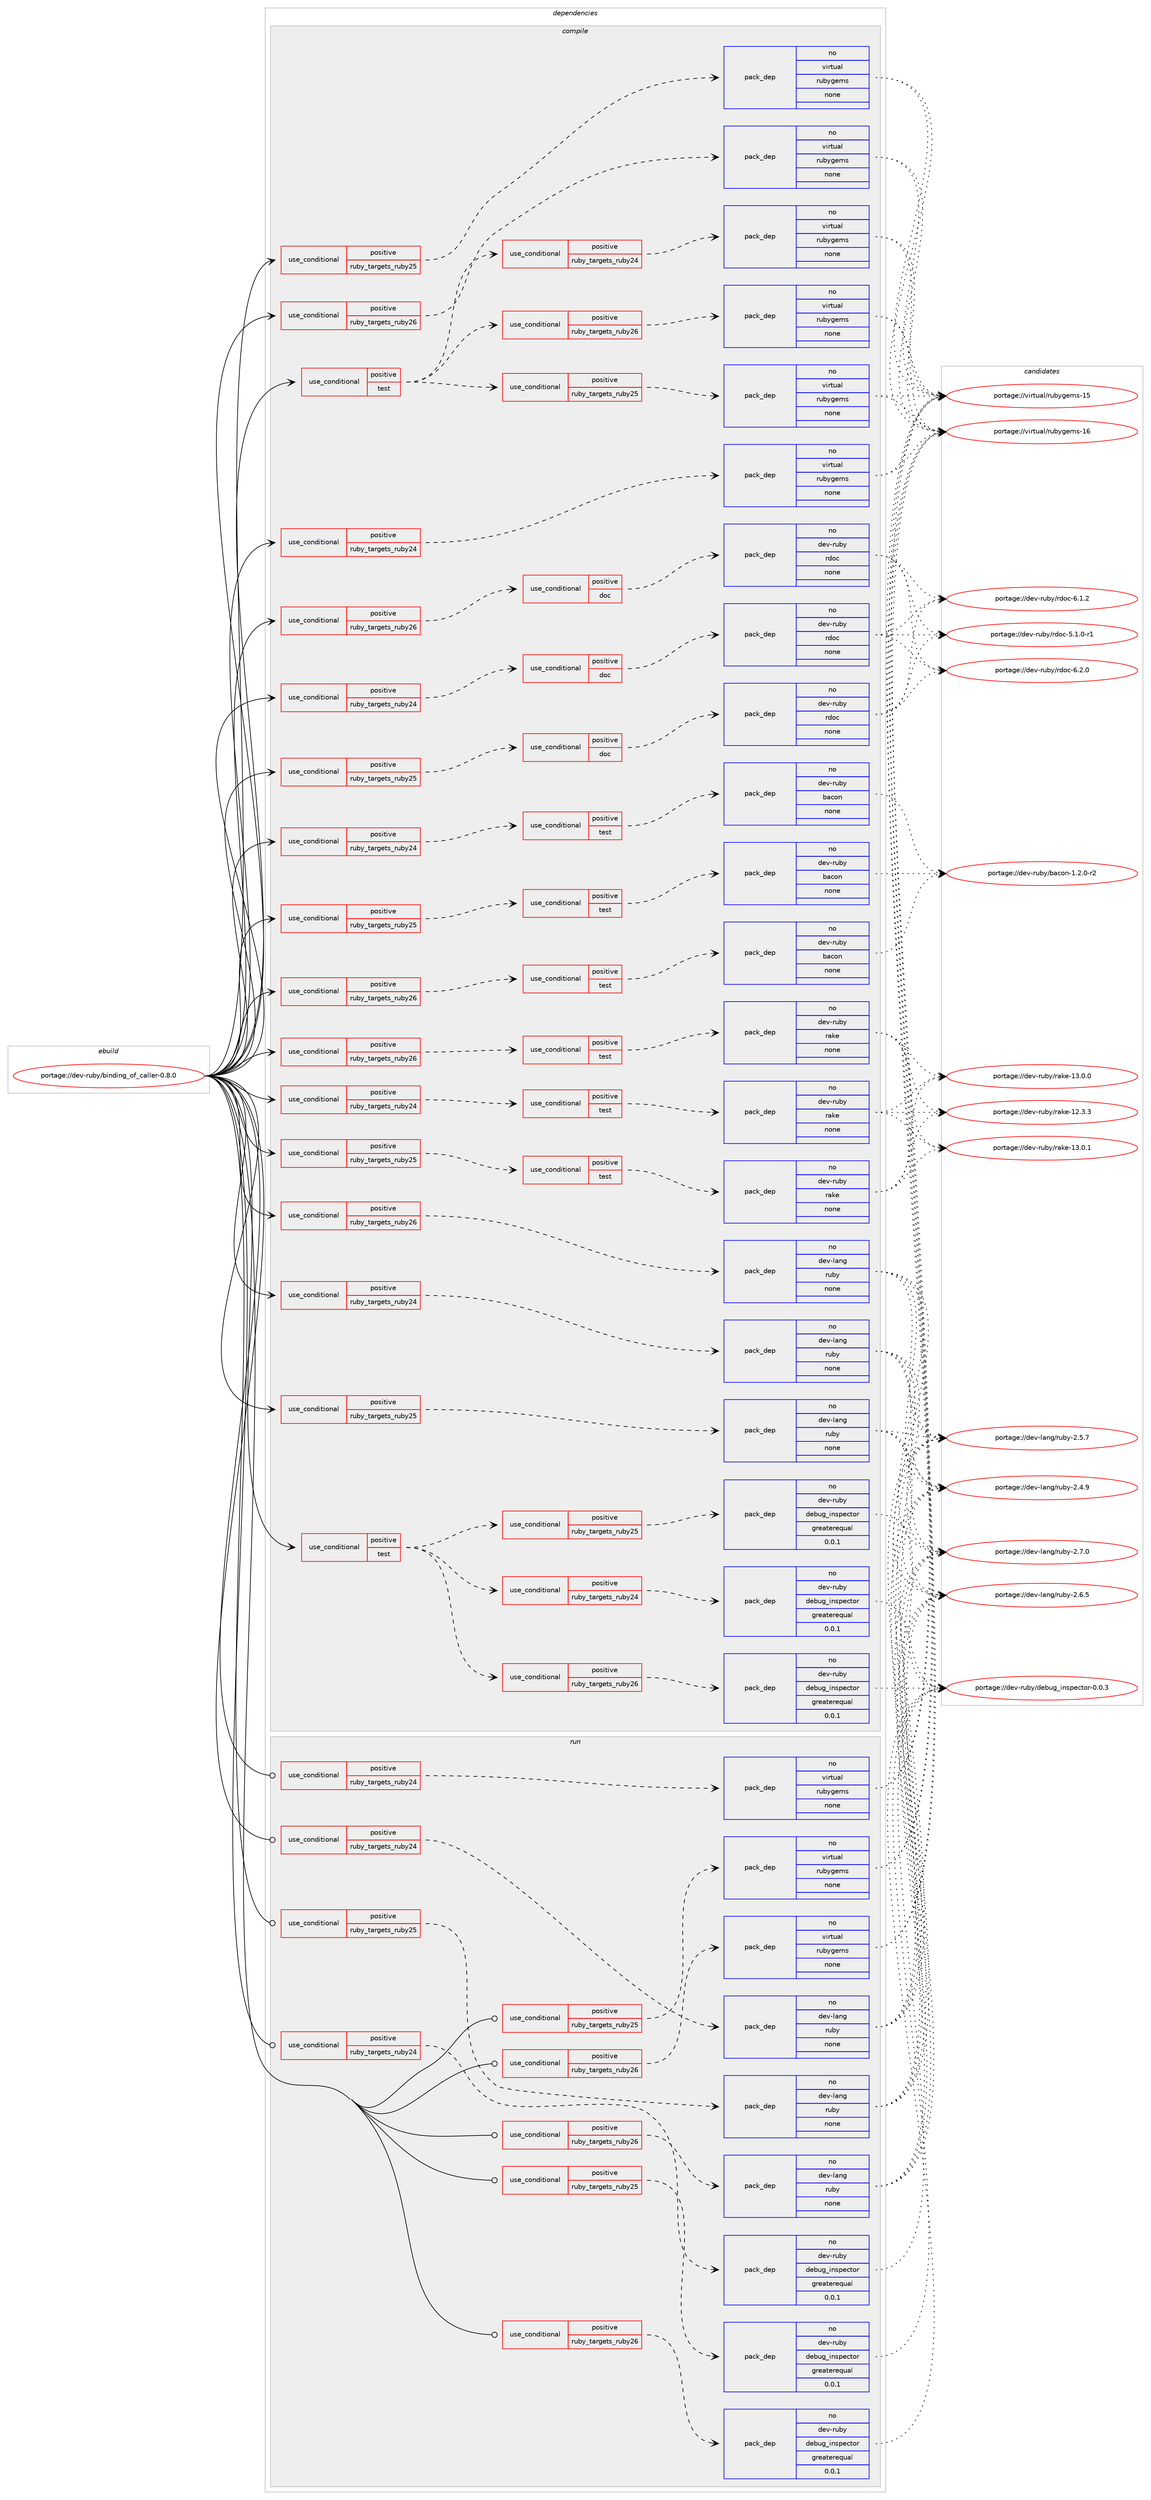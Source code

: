 digraph prolog {

# *************
# Graph options
# *************

newrank=true;
concentrate=true;
compound=true;
graph [rankdir=LR,fontname=Helvetica,fontsize=10,ranksep=1.5];#, ranksep=2.5, nodesep=0.2];
edge  [arrowhead=vee];
node  [fontname=Helvetica,fontsize=10];

# **********
# The ebuild
# **********

subgraph cluster_leftcol {
color=gray;
rank=same;
label=<<i>ebuild</i>>;
id [label="portage://dev-ruby/binding_of_caller-0.8.0", color=red, width=4, href="../dev-ruby/binding_of_caller-0.8.0.svg"];
}

# ****************
# The dependencies
# ****************

subgraph cluster_midcol {
color=gray;
label=<<i>dependencies</i>>;
subgraph cluster_compile {
fillcolor="#eeeeee";
style=filled;
label=<<i>compile</i>>;
subgraph cond92352 {
dependency365920 [label=<<TABLE BORDER="0" CELLBORDER="1" CELLSPACING="0" CELLPADDING="4"><TR><TD ROWSPAN="3" CELLPADDING="10">use_conditional</TD></TR><TR><TD>positive</TD></TR><TR><TD>ruby_targets_ruby24</TD></TR></TABLE>>, shape=none, color=red];
subgraph cond92353 {
dependency365921 [label=<<TABLE BORDER="0" CELLBORDER="1" CELLSPACING="0" CELLPADDING="4"><TR><TD ROWSPAN="3" CELLPADDING="10">use_conditional</TD></TR><TR><TD>positive</TD></TR><TR><TD>doc</TD></TR></TABLE>>, shape=none, color=red];
subgraph pack268744 {
dependency365922 [label=<<TABLE BORDER="0" CELLBORDER="1" CELLSPACING="0" CELLPADDING="4" WIDTH="220"><TR><TD ROWSPAN="6" CELLPADDING="30">pack_dep</TD></TR><TR><TD WIDTH="110">no</TD></TR><TR><TD>dev-ruby</TD></TR><TR><TD>rdoc</TD></TR><TR><TD>none</TD></TR><TR><TD></TD></TR></TABLE>>, shape=none, color=blue];
}
dependency365921:e -> dependency365922:w [weight=20,style="dashed",arrowhead="vee"];
}
dependency365920:e -> dependency365921:w [weight=20,style="dashed",arrowhead="vee"];
}
id:e -> dependency365920:w [weight=20,style="solid",arrowhead="vee"];
subgraph cond92354 {
dependency365923 [label=<<TABLE BORDER="0" CELLBORDER="1" CELLSPACING="0" CELLPADDING="4"><TR><TD ROWSPAN="3" CELLPADDING="10">use_conditional</TD></TR><TR><TD>positive</TD></TR><TR><TD>ruby_targets_ruby24</TD></TR></TABLE>>, shape=none, color=red];
subgraph cond92355 {
dependency365924 [label=<<TABLE BORDER="0" CELLBORDER="1" CELLSPACING="0" CELLPADDING="4"><TR><TD ROWSPAN="3" CELLPADDING="10">use_conditional</TD></TR><TR><TD>positive</TD></TR><TR><TD>test</TD></TR></TABLE>>, shape=none, color=red];
subgraph pack268745 {
dependency365925 [label=<<TABLE BORDER="0" CELLBORDER="1" CELLSPACING="0" CELLPADDING="4" WIDTH="220"><TR><TD ROWSPAN="6" CELLPADDING="30">pack_dep</TD></TR><TR><TD WIDTH="110">no</TD></TR><TR><TD>dev-ruby</TD></TR><TR><TD>bacon</TD></TR><TR><TD>none</TD></TR><TR><TD></TD></TR></TABLE>>, shape=none, color=blue];
}
dependency365924:e -> dependency365925:w [weight=20,style="dashed",arrowhead="vee"];
}
dependency365923:e -> dependency365924:w [weight=20,style="dashed",arrowhead="vee"];
}
id:e -> dependency365923:w [weight=20,style="solid",arrowhead="vee"];
subgraph cond92356 {
dependency365926 [label=<<TABLE BORDER="0" CELLBORDER="1" CELLSPACING="0" CELLPADDING="4"><TR><TD ROWSPAN="3" CELLPADDING="10">use_conditional</TD></TR><TR><TD>positive</TD></TR><TR><TD>ruby_targets_ruby24</TD></TR></TABLE>>, shape=none, color=red];
subgraph cond92357 {
dependency365927 [label=<<TABLE BORDER="0" CELLBORDER="1" CELLSPACING="0" CELLPADDING="4"><TR><TD ROWSPAN="3" CELLPADDING="10">use_conditional</TD></TR><TR><TD>positive</TD></TR><TR><TD>test</TD></TR></TABLE>>, shape=none, color=red];
subgraph pack268746 {
dependency365928 [label=<<TABLE BORDER="0" CELLBORDER="1" CELLSPACING="0" CELLPADDING="4" WIDTH="220"><TR><TD ROWSPAN="6" CELLPADDING="30">pack_dep</TD></TR><TR><TD WIDTH="110">no</TD></TR><TR><TD>dev-ruby</TD></TR><TR><TD>rake</TD></TR><TR><TD>none</TD></TR><TR><TD></TD></TR></TABLE>>, shape=none, color=blue];
}
dependency365927:e -> dependency365928:w [weight=20,style="dashed",arrowhead="vee"];
}
dependency365926:e -> dependency365927:w [weight=20,style="dashed",arrowhead="vee"];
}
id:e -> dependency365926:w [weight=20,style="solid",arrowhead="vee"];
subgraph cond92358 {
dependency365929 [label=<<TABLE BORDER="0" CELLBORDER="1" CELLSPACING="0" CELLPADDING="4"><TR><TD ROWSPAN="3" CELLPADDING="10">use_conditional</TD></TR><TR><TD>positive</TD></TR><TR><TD>ruby_targets_ruby24</TD></TR></TABLE>>, shape=none, color=red];
subgraph pack268747 {
dependency365930 [label=<<TABLE BORDER="0" CELLBORDER="1" CELLSPACING="0" CELLPADDING="4" WIDTH="220"><TR><TD ROWSPAN="6" CELLPADDING="30">pack_dep</TD></TR><TR><TD WIDTH="110">no</TD></TR><TR><TD>dev-lang</TD></TR><TR><TD>ruby</TD></TR><TR><TD>none</TD></TR><TR><TD></TD></TR></TABLE>>, shape=none, color=blue];
}
dependency365929:e -> dependency365930:w [weight=20,style="dashed",arrowhead="vee"];
}
id:e -> dependency365929:w [weight=20,style="solid",arrowhead="vee"];
subgraph cond92359 {
dependency365931 [label=<<TABLE BORDER="0" CELLBORDER="1" CELLSPACING="0" CELLPADDING="4"><TR><TD ROWSPAN="3" CELLPADDING="10">use_conditional</TD></TR><TR><TD>positive</TD></TR><TR><TD>ruby_targets_ruby24</TD></TR></TABLE>>, shape=none, color=red];
subgraph pack268748 {
dependency365932 [label=<<TABLE BORDER="0" CELLBORDER="1" CELLSPACING="0" CELLPADDING="4" WIDTH="220"><TR><TD ROWSPAN="6" CELLPADDING="30">pack_dep</TD></TR><TR><TD WIDTH="110">no</TD></TR><TR><TD>virtual</TD></TR><TR><TD>rubygems</TD></TR><TR><TD>none</TD></TR><TR><TD></TD></TR></TABLE>>, shape=none, color=blue];
}
dependency365931:e -> dependency365932:w [weight=20,style="dashed",arrowhead="vee"];
}
id:e -> dependency365931:w [weight=20,style="solid",arrowhead="vee"];
subgraph cond92360 {
dependency365933 [label=<<TABLE BORDER="0" CELLBORDER="1" CELLSPACING="0" CELLPADDING="4"><TR><TD ROWSPAN="3" CELLPADDING="10">use_conditional</TD></TR><TR><TD>positive</TD></TR><TR><TD>ruby_targets_ruby25</TD></TR></TABLE>>, shape=none, color=red];
subgraph cond92361 {
dependency365934 [label=<<TABLE BORDER="0" CELLBORDER="1" CELLSPACING="0" CELLPADDING="4"><TR><TD ROWSPAN="3" CELLPADDING="10">use_conditional</TD></TR><TR><TD>positive</TD></TR><TR><TD>doc</TD></TR></TABLE>>, shape=none, color=red];
subgraph pack268749 {
dependency365935 [label=<<TABLE BORDER="0" CELLBORDER="1" CELLSPACING="0" CELLPADDING="4" WIDTH="220"><TR><TD ROWSPAN="6" CELLPADDING="30">pack_dep</TD></TR><TR><TD WIDTH="110">no</TD></TR><TR><TD>dev-ruby</TD></TR><TR><TD>rdoc</TD></TR><TR><TD>none</TD></TR><TR><TD></TD></TR></TABLE>>, shape=none, color=blue];
}
dependency365934:e -> dependency365935:w [weight=20,style="dashed",arrowhead="vee"];
}
dependency365933:e -> dependency365934:w [weight=20,style="dashed",arrowhead="vee"];
}
id:e -> dependency365933:w [weight=20,style="solid",arrowhead="vee"];
subgraph cond92362 {
dependency365936 [label=<<TABLE BORDER="0" CELLBORDER="1" CELLSPACING="0" CELLPADDING="4"><TR><TD ROWSPAN="3" CELLPADDING="10">use_conditional</TD></TR><TR><TD>positive</TD></TR><TR><TD>ruby_targets_ruby25</TD></TR></TABLE>>, shape=none, color=red];
subgraph cond92363 {
dependency365937 [label=<<TABLE BORDER="0" CELLBORDER="1" CELLSPACING="0" CELLPADDING="4"><TR><TD ROWSPAN="3" CELLPADDING="10">use_conditional</TD></TR><TR><TD>positive</TD></TR><TR><TD>test</TD></TR></TABLE>>, shape=none, color=red];
subgraph pack268750 {
dependency365938 [label=<<TABLE BORDER="0" CELLBORDER="1" CELLSPACING="0" CELLPADDING="4" WIDTH="220"><TR><TD ROWSPAN="6" CELLPADDING="30">pack_dep</TD></TR><TR><TD WIDTH="110">no</TD></TR><TR><TD>dev-ruby</TD></TR><TR><TD>bacon</TD></TR><TR><TD>none</TD></TR><TR><TD></TD></TR></TABLE>>, shape=none, color=blue];
}
dependency365937:e -> dependency365938:w [weight=20,style="dashed",arrowhead="vee"];
}
dependency365936:e -> dependency365937:w [weight=20,style="dashed",arrowhead="vee"];
}
id:e -> dependency365936:w [weight=20,style="solid",arrowhead="vee"];
subgraph cond92364 {
dependency365939 [label=<<TABLE BORDER="0" CELLBORDER="1" CELLSPACING="0" CELLPADDING="4"><TR><TD ROWSPAN="3" CELLPADDING="10">use_conditional</TD></TR><TR><TD>positive</TD></TR><TR><TD>ruby_targets_ruby25</TD></TR></TABLE>>, shape=none, color=red];
subgraph cond92365 {
dependency365940 [label=<<TABLE BORDER="0" CELLBORDER="1" CELLSPACING="0" CELLPADDING="4"><TR><TD ROWSPAN="3" CELLPADDING="10">use_conditional</TD></TR><TR><TD>positive</TD></TR><TR><TD>test</TD></TR></TABLE>>, shape=none, color=red];
subgraph pack268751 {
dependency365941 [label=<<TABLE BORDER="0" CELLBORDER="1" CELLSPACING="0" CELLPADDING="4" WIDTH="220"><TR><TD ROWSPAN="6" CELLPADDING="30">pack_dep</TD></TR><TR><TD WIDTH="110">no</TD></TR><TR><TD>dev-ruby</TD></TR><TR><TD>rake</TD></TR><TR><TD>none</TD></TR><TR><TD></TD></TR></TABLE>>, shape=none, color=blue];
}
dependency365940:e -> dependency365941:w [weight=20,style="dashed",arrowhead="vee"];
}
dependency365939:e -> dependency365940:w [weight=20,style="dashed",arrowhead="vee"];
}
id:e -> dependency365939:w [weight=20,style="solid",arrowhead="vee"];
subgraph cond92366 {
dependency365942 [label=<<TABLE BORDER="0" CELLBORDER="1" CELLSPACING="0" CELLPADDING="4"><TR><TD ROWSPAN="3" CELLPADDING="10">use_conditional</TD></TR><TR><TD>positive</TD></TR><TR><TD>ruby_targets_ruby25</TD></TR></TABLE>>, shape=none, color=red];
subgraph pack268752 {
dependency365943 [label=<<TABLE BORDER="0" CELLBORDER="1" CELLSPACING="0" CELLPADDING="4" WIDTH="220"><TR><TD ROWSPAN="6" CELLPADDING="30">pack_dep</TD></TR><TR><TD WIDTH="110">no</TD></TR><TR><TD>dev-lang</TD></TR><TR><TD>ruby</TD></TR><TR><TD>none</TD></TR><TR><TD></TD></TR></TABLE>>, shape=none, color=blue];
}
dependency365942:e -> dependency365943:w [weight=20,style="dashed",arrowhead="vee"];
}
id:e -> dependency365942:w [weight=20,style="solid",arrowhead="vee"];
subgraph cond92367 {
dependency365944 [label=<<TABLE BORDER="0" CELLBORDER="1" CELLSPACING="0" CELLPADDING="4"><TR><TD ROWSPAN="3" CELLPADDING="10">use_conditional</TD></TR><TR><TD>positive</TD></TR><TR><TD>ruby_targets_ruby25</TD></TR></TABLE>>, shape=none, color=red];
subgraph pack268753 {
dependency365945 [label=<<TABLE BORDER="0" CELLBORDER="1" CELLSPACING="0" CELLPADDING="4" WIDTH="220"><TR><TD ROWSPAN="6" CELLPADDING="30">pack_dep</TD></TR><TR><TD WIDTH="110">no</TD></TR><TR><TD>virtual</TD></TR><TR><TD>rubygems</TD></TR><TR><TD>none</TD></TR><TR><TD></TD></TR></TABLE>>, shape=none, color=blue];
}
dependency365944:e -> dependency365945:w [weight=20,style="dashed",arrowhead="vee"];
}
id:e -> dependency365944:w [weight=20,style="solid",arrowhead="vee"];
subgraph cond92368 {
dependency365946 [label=<<TABLE BORDER="0" CELLBORDER="1" CELLSPACING="0" CELLPADDING="4"><TR><TD ROWSPAN="3" CELLPADDING="10">use_conditional</TD></TR><TR><TD>positive</TD></TR><TR><TD>ruby_targets_ruby26</TD></TR></TABLE>>, shape=none, color=red];
subgraph cond92369 {
dependency365947 [label=<<TABLE BORDER="0" CELLBORDER="1" CELLSPACING="0" CELLPADDING="4"><TR><TD ROWSPAN="3" CELLPADDING="10">use_conditional</TD></TR><TR><TD>positive</TD></TR><TR><TD>doc</TD></TR></TABLE>>, shape=none, color=red];
subgraph pack268754 {
dependency365948 [label=<<TABLE BORDER="0" CELLBORDER="1" CELLSPACING="0" CELLPADDING="4" WIDTH="220"><TR><TD ROWSPAN="6" CELLPADDING="30">pack_dep</TD></TR><TR><TD WIDTH="110">no</TD></TR><TR><TD>dev-ruby</TD></TR><TR><TD>rdoc</TD></TR><TR><TD>none</TD></TR><TR><TD></TD></TR></TABLE>>, shape=none, color=blue];
}
dependency365947:e -> dependency365948:w [weight=20,style="dashed",arrowhead="vee"];
}
dependency365946:e -> dependency365947:w [weight=20,style="dashed",arrowhead="vee"];
}
id:e -> dependency365946:w [weight=20,style="solid",arrowhead="vee"];
subgraph cond92370 {
dependency365949 [label=<<TABLE BORDER="0" CELLBORDER="1" CELLSPACING="0" CELLPADDING="4"><TR><TD ROWSPAN="3" CELLPADDING="10">use_conditional</TD></TR><TR><TD>positive</TD></TR><TR><TD>ruby_targets_ruby26</TD></TR></TABLE>>, shape=none, color=red];
subgraph cond92371 {
dependency365950 [label=<<TABLE BORDER="0" CELLBORDER="1" CELLSPACING="0" CELLPADDING="4"><TR><TD ROWSPAN="3" CELLPADDING="10">use_conditional</TD></TR><TR><TD>positive</TD></TR><TR><TD>test</TD></TR></TABLE>>, shape=none, color=red];
subgraph pack268755 {
dependency365951 [label=<<TABLE BORDER="0" CELLBORDER="1" CELLSPACING="0" CELLPADDING="4" WIDTH="220"><TR><TD ROWSPAN="6" CELLPADDING="30">pack_dep</TD></TR><TR><TD WIDTH="110">no</TD></TR><TR><TD>dev-ruby</TD></TR><TR><TD>bacon</TD></TR><TR><TD>none</TD></TR><TR><TD></TD></TR></TABLE>>, shape=none, color=blue];
}
dependency365950:e -> dependency365951:w [weight=20,style="dashed",arrowhead="vee"];
}
dependency365949:e -> dependency365950:w [weight=20,style="dashed",arrowhead="vee"];
}
id:e -> dependency365949:w [weight=20,style="solid",arrowhead="vee"];
subgraph cond92372 {
dependency365952 [label=<<TABLE BORDER="0" CELLBORDER="1" CELLSPACING="0" CELLPADDING="4"><TR><TD ROWSPAN="3" CELLPADDING="10">use_conditional</TD></TR><TR><TD>positive</TD></TR><TR><TD>ruby_targets_ruby26</TD></TR></TABLE>>, shape=none, color=red];
subgraph cond92373 {
dependency365953 [label=<<TABLE BORDER="0" CELLBORDER="1" CELLSPACING="0" CELLPADDING="4"><TR><TD ROWSPAN="3" CELLPADDING="10">use_conditional</TD></TR><TR><TD>positive</TD></TR><TR><TD>test</TD></TR></TABLE>>, shape=none, color=red];
subgraph pack268756 {
dependency365954 [label=<<TABLE BORDER="0" CELLBORDER="1" CELLSPACING="0" CELLPADDING="4" WIDTH="220"><TR><TD ROWSPAN="6" CELLPADDING="30">pack_dep</TD></TR><TR><TD WIDTH="110">no</TD></TR><TR><TD>dev-ruby</TD></TR><TR><TD>rake</TD></TR><TR><TD>none</TD></TR><TR><TD></TD></TR></TABLE>>, shape=none, color=blue];
}
dependency365953:e -> dependency365954:w [weight=20,style="dashed",arrowhead="vee"];
}
dependency365952:e -> dependency365953:w [weight=20,style="dashed",arrowhead="vee"];
}
id:e -> dependency365952:w [weight=20,style="solid",arrowhead="vee"];
subgraph cond92374 {
dependency365955 [label=<<TABLE BORDER="0" CELLBORDER="1" CELLSPACING="0" CELLPADDING="4"><TR><TD ROWSPAN="3" CELLPADDING="10">use_conditional</TD></TR><TR><TD>positive</TD></TR><TR><TD>ruby_targets_ruby26</TD></TR></TABLE>>, shape=none, color=red];
subgraph pack268757 {
dependency365956 [label=<<TABLE BORDER="0" CELLBORDER="1" CELLSPACING="0" CELLPADDING="4" WIDTH="220"><TR><TD ROWSPAN="6" CELLPADDING="30">pack_dep</TD></TR><TR><TD WIDTH="110">no</TD></TR><TR><TD>dev-lang</TD></TR><TR><TD>ruby</TD></TR><TR><TD>none</TD></TR><TR><TD></TD></TR></TABLE>>, shape=none, color=blue];
}
dependency365955:e -> dependency365956:w [weight=20,style="dashed",arrowhead="vee"];
}
id:e -> dependency365955:w [weight=20,style="solid",arrowhead="vee"];
subgraph cond92375 {
dependency365957 [label=<<TABLE BORDER="0" CELLBORDER="1" CELLSPACING="0" CELLPADDING="4"><TR><TD ROWSPAN="3" CELLPADDING="10">use_conditional</TD></TR><TR><TD>positive</TD></TR><TR><TD>ruby_targets_ruby26</TD></TR></TABLE>>, shape=none, color=red];
subgraph pack268758 {
dependency365958 [label=<<TABLE BORDER="0" CELLBORDER="1" CELLSPACING="0" CELLPADDING="4" WIDTH="220"><TR><TD ROWSPAN="6" CELLPADDING="30">pack_dep</TD></TR><TR><TD WIDTH="110">no</TD></TR><TR><TD>virtual</TD></TR><TR><TD>rubygems</TD></TR><TR><TD>none</TD></TR><TR><TD></TD></TR></TABLE>>, shape=none, color=blue];
}
dependency365957:e -> dependency365958:w [weight=20,style="dashed",arrowhead="vee"];
}
id:e -> dependency365957:w [weight=20,style="solid",arrowhead="vee"];
subgraph cond92376 {
dependency365959 [label=<<TABLE BORDER="0" CELLBORDER="1" CELLSPACING="0" CELLPADDING="4"><TR><TD ROWSPAN="3" CELLPADDING="10">use_conditional</TD></TR><TR><TD>positive</TD></TR><TR><TD>test</TD></TR></TABLE>>, shape=none, color=red];
subgraph cond92377 {
dependency365960 [label=<<TABLE BORDER="0" CELLBORDER="1" CELLSPACING="0" CELLPADDING="4"><TR><TD ROWSPAN="3" CELLPADDING="10">use_conditional</TD></TR><TR><TD>positive</TD></TR><TR><TD>ruby_targets_ruby24</TD></TR></TABLE>>, shape=none, color=red];
subgraph pack268759 {
dependency365961 [label=<<TABLE BORDER="0" CELLBORDER="1" CELLSPACING="0" CELLPADDING="4" WIDTH="220"><TR><TD ROWSPAN="6" CELLPADDING="30">pack_dep</TD></TR><TR><TD WIDTH="110">no</TD></TR><TR><TD>dev-ruby</TD></TR><TR><TD>debug_inspector</TD></TR><TR><TD>greaterequal</TD></TR><TR><TD>0.0.1</TD></TR></TABLE>>, shape=none, color=blue];
}
dependency365960:e -> dependency365961:w [weight=20,style="dashed",arrowhead="vee"];
}
dependency365959:e -> dependency365960:w [weight=20,style="dashed",arrowhead="vee"];
subgraph cond92378 {
dependency365962 [label=<<TABLE BORDER="0" CELLBORDER="1" CELLSPACING="0" CELLPADDING="4"><TR><TD ROWSPAN="3" CELLPADDING="10">use_conditional</TD></TR><TR><TD>positive</TD></TR><TR><TD>ruby_targets_ruby25</TD></TR></TABLE>>, shape=none, color=red];
subgraph pack268760 {
dependency365963 [label=<<TABLE BORDER="0" CELLBORDER="1" CELLSPACING="0" CELLPADDING="4" WIDTH="220"><TR><TD ROWSPAN="6" CELLPADDING="30">pack_dep</TD></TR><TR><TD WIDTH="110">no</TD></TR><TR><TD>dev-ruby</TD></TR><TR><TD>debug_inspector</TD></TR><TR><TD>greaterequal</TD></TR><TR><TD>0.0.1</TD></TR></TABLE>>, shape=none, color=blue];
}
dependency365962:e -> dependency365963:w [weight=20,style="dashed",arrowhead="vee"];
}
dependency365959:e -> dependency365962:w [weight=20,style="dashed",arrowhead="vee"];
subgraph cond92379 {
dependency365964 [label=<<TABLE BORDER="0" CELLBORDER="1" CELLSPACING="0" CELLPADDING="4"><TR><TD ROWSPAN="3" CELLPADDING="10">use_conditional</TD></TR><TR><TD>positive</TD></TR><TR><TD>ruby_targets_ruby26</TD></TR></TABLE>>, shape=none, color=red];
subgraph pack268761 {
dependency365965 [label=<<TABLE BORDER="0" CELLBORDER="1" CELLSPACING="0" CELLPADDING="4" WIDTH="220"><TR><TD ROWSPAN="6" CELLPADDING="30">pack_dep</TD></TR><TR><TD WIDTH="110">no</TD></TR><TR><TD>dev-ruby</TD></TR><TR><TD>debug_inspector</TD></TR><TR><TD>greaterequal</TD></TR><TR><TD>0.0.1</TD></TR></TABLE>>, shape=none, color=blue];
}
dependency365964:e -> dependency365965:w [weight=20,style="dashed",arrowhead="vee"];
}
dependency365959:e -> dependency365964:w [weight=20,style="dashed",arrowhead="vee"];
}
id:e -> dependency365959:w [weight=20,style="solid",arrowhead="vee"];
subgraph cond92380 {
dependency365966 [label=<<TABLE BORDER="0" CELLBORDER="1" CELLSPACING="0" CELLPADDING="4"><TR><TD ROWSPAN="3" CELLPADDING="10">use_conditional</TD></TR><TR><TD>positive</TD></TR><TR><TD>test</TD></TR></TABLE>>, shape=none, color=red];
subgraph cond92381 {
dependency365967 [label=<<TABLE BORDER="0" CELLBORDER="1" CELLSPACING="0" CELLPADDING="4"><TR><TD ROWSPAN="3" CELLPADDING="10">use_conditional</TD></TR><TR><TD>positive</TD></TR><TR><TD>ruby_targets_ruby24</TD></TR></TABLE>>, shape=none, color=red];
subgraph pack268762 {
dependency365968 [label=<<TABLE BORDER="0" CELLBORDER="1" CELLSPACING="0" CELLPADDING="4" WIDTH="220"><TR><TD ROWSPAN="6" CELLPADDING="30">pack_dep</TD></TR><TR><TD WIDTH="110">no</TD></TR><TR><TD>virtual</TD></TR><TR><TD>rubygems</TD></TR><TR><TD>none</TD></TR><TR><TD></TD></TR></TABLE>>, shape=none, color=blue];
}
dependency365967:e -> dependency365968:w [weight=20,style="dashed",arrowhead="vee"];
}
dependency365966:e -> dependency365967:w [weight=20,style="dashed",arrowhead="vee"];
subgraph cond92382 {
dependency365969 [label=<<TABLE BORDER="0" CELLBORDER="1" CELLSPACING="0" CELLPADDING="4"><TR><TD ROWSPAN="3" CELLPADDING="10">use_conditional</TD></TR><TR><TD>positive</TD></TR><TR><TD>ruby_targets_ruby25</TD></TR></TABLE>>, shape=none, color=red];
subgraph pack268763 {
dependency365970 [label=<<TABLE BORDER="0" CELLBORDER="1" CELLSPACING="0" CELLPADDING="4" WIDTH="220"><TR><TD ROWSPAN="6" CELLPADDING="30">pack_dep</TD></TR><TR><TD WIDTH="110">no</TD></TR><TR><TD>virtual</TD></TR><TR><TD>rubygems</TD></TR><TR><TD>none</TD></TR><TR><TD></TD></TR></TABLE>>, shape=none, color=blue];
}
dependency365969:e -> dependency365970:w [weight=20,style="dashed",arrowhead="vee"];
}
dependency365966:e -> dependency365969:w [weight=20,style="dashed",arrowhead="vee"];
subgraph cond92383 {
dependency365971 [label=<<TABLE BORDER="0" CELLBORDER="1" CELLSPACING="0" CELLPADDING="4"><TR><TD ROWSPAN="3" CELLPADDING="10">use_conditional</TD></TR><TR><TD>positive</TD></TR><TR><TD>ruby_targets_ruby26</TD></TR></TABLE>>, shape=none, color=red];
subgraph pack268764 {
dependency365972 [label=<<TABLE BORDER="0" CELLBORDER="1" CELLSPACING="0" CELLPADDING="4" WIDTH="220"><TR><TD ROWSPAN="6" CELLPADDING="30">pack_dep</TD></TR><TR><TD WIDTH="110">no</TD></TR><TR><TD>virtual</TD></TR><TR><TD>rubygems</TD></TR><TR><TD>none</TD></TR><TR><TD></TD></TR></TABLE>>, shape=none, color=blue];
}
dependency365971:e -> dependency365972:w [weight=20,style="dashed",arrowhead="vee"];
}
dependency365966:e -> dependency365971:w [weight=20,style="dashed",arrowhead="vee"];
}
id:e -> dependency365966:w [weight=20,style="solid",arrowhead="vee"];
}
subgraph cluster_compileandrun {
fillcolor="#eeeeee";
style=filled;
label=<<i>compile and run</i>>;
}
subgraph cluster_run {
fillcolor="#eeeeee";
style=filled;
label=<<i>run</i>>;
subgraph cond92384 {
dependency365973 [label=<<TABLE BORDER="0" CELLBORDER="1" CELLSPACING="0" CELLPADDING="4"><TR><TD ROWSPAN="3" CELLPADDING="10">use_conditional</TD></TR><TR><TD>positive</TD></TR><TR><TD>ruby_targets_ruby24</TD></TR></TABLE>>, shape=none, color=red];
subgraph pack268765 {
dependency365974 [label=<<TABLE BORDER="0" CELLBORDER="1" CELLSPACING="0" CELLPADDING="4" WIDTH="220"><TR><TD ROWSPAN="6" CELLPADDING="30">pack_dep</TD></TR><TR><TD WIDTH="110">no</TD></TR><TR><TD>dev-lang</TD></TR><TR><TD>ruby</TD></TR><TR><TD>none</TD></TR><TR><TD></TD></TR></TABLE>>, shape=none, color=blue];
}
dependency365973:e -> dependency365974:w [weight=20,style="dashed",arrowhead="vee"];
}
id:e -> dependency365973:w [weight=20,style="solid",arrowhead="odot"];
subgraph cond92385 {
dependency365975 [label=<<TABLE BORDER="0" CELLBORDER="1" CELLSPACING="0" CELLPADDING="4"><TR><TD ROWSPAN="3" CELLPADDING="10">use_conditional</TD></TR><TR><TD>positive</TD></TR><TR><TD>ruby_targets_ruby24</TD></TR></TABLE>>, shape=none, color=red];
subgraph pack268766 {
dependency365976 [label=<<TABLE BORDER="0" CELLBORDER="1" CELLSPACING="0" CELLPADDING="4" WIDTH="220"><TR><TD ROWSPAN="6" CELLPADDING="30">pack_dep</TD></TR><TR><TD WIDTH="110">no</TD></TR><TR><TD>dev-ruby</TD></TR><TR><TD>debug_inspector</TD></TR><TR><TD>greaterequal</TD></TR><TR><TD>0.0.1</TD></TR></TABLE>>, shape=none, color=blue];
}
dependency365975:e -> dependency365976:w [weight=20,style="dashed",arrowhead="vee"];
}
id:e -> dependency365975:w [weight=20,style="solid",arrowhead="odot"];
subgraph cond92386 {
dependency365977 [label=<<TABLE BORDER="0" CELLBORDER="1" CELLSPACING="0" CELLPADDING="4"><TR><TD ROWSPAN="3" CELLPADDING="10">use_conditional</TD></TR><TR><TD>positive</TD></TR><TR><TD>ruby_targets_ruby24</TD></TR></TABLE>>, shape=none, color=red];
subgraph pack268767 {
dependency365978 [label=<<TABLE BORDER="0" CELLBORDER="1" CELLSPACING="0" CELLPADDING="4" WIDTH="220"><TR><TD ROWSPAN="6" CELLPADDING="30">pack_dep</TD></TR><TR><TD WIDTH="110">no</TD></TR><TR><TD>virtual</TD></TR><TR><TD>rubygems</TD></TR><TR><TD>none</TD></TR><TR><TD></TD></TR></TABLE>>, shape=none, color=blue];
}
dependency365977:e -> dependency365978:w [weight=20,style="dashed",arrowhead="vee"];
}
id:e -> dependency365977:w [weight=20,style="solid",arrowhead="odot"];
subgraph cond92387 {
dependency365979 [label=<<TABLE BORDER="0" CELLBORDER="1" CELLSPACING="0" CELLPADDING="4"><TR><TD ROWSPAN="3" CELLPADDING="10">use_conditional</TD></TR><TR><TD>positive</TD></TR><TR><TD>ruby_targets_ruby25</TD></TR></TABLE>>, shape=none, color=red];
subgraph pack268768 {
dependency365980 [label=<<TABLE BORDER="0" CELLBORDER="1" CELLSPACING="0" CELLPADDING="4" WIDTH="220"><TR><TD ROWSPAN="6" CELLPADDING="30">pack_dep</TD></TR><TR><TD WIDTH="110">no</TD></TR><TR><TD>dev-lang</TD></TR><TR><TD>ruby</TD></TR><TR><TD>none</TD></TR><TR><TD></TD></TR></TABLE>>, shape=none, color=blue];
}
dependency365979:e -> dependency365980:w [weight=20,style="dashed",arrowhead="vee"];
}
id:e -> dependency365979:w [weight=20,style="solid",arrowhead="odot"];
subgraph cond92388 {
dependency365981 [label=<<TABLE BORDER="0" CELLBORDER="1" CELLSPACING="0" CELLPADDING="4"><TR><TD ROWSPAN="3" CELLPADDING="10">use_conditional</TD></TR><TR><TD>positive</TD></TR><TR><TD>ruby_targets_ruby25</TD></TR></TABLE>>, shape=none, color=red];
subgraph pack268769 {
dependency365982 [label=<<TABLE BORDER="0" CELLBORDER="1" CELLSPACING="0" CELLPADDING="4" WIDTH="220"><TR><TD ROWSPAN="6" CELLPADDING="30">pack_dep</TD></TR><TR><TD WIDTH="110">no</TD></TR><TR><TD>dev-ruby</TD></TR><TR><TD>debug_inspector</TD></TR><TR><TD>greaterequal</TD></TR><TR><TD>0.0.1</TD></TR></TABLE>>, shape=none, color=blue];
}
dependency365981:e -> dependency365982:w [weight=20,style="dashed",arrowhead="vee"];
}
id:e -> dependency365981:w [weight=20,style="solid",arrowhead="odot"];
subgraph cond92389 {
dependency365983 [label=<<TABLE BORDER="0" CELLBORDER="1" CELLSPACING="0" CELLPADDING="4"><TR><TD ROWSPAN="3" CELLPADDING="10">use_conditional</TD></TR><TR><TD>positive</TD></TR><TR><TD>ruby_targets_ruby25</TD></TR></TABLE>>, shape=none, color=red];
subgraph pack268770 {
dependency365984 [label=<<TABLE BORDER="0" CELLBORDER="1" CELLSPACING="0" CELLPADDING="4" WIDTH="220"><TR><TD ROWSPAN="6" CELLPADDING="30">pack_dep</TD></TR><TR><TD WIDTH="110">no</TD></TR><TR><TD>virtual</TD></TR><TR><TD>rubygems</TD></TR><TR><TD>none</TD></TR><TR><TD></TD></TR></TABLE>>, shape=none, color=blue];
}
dependency365983:e -> dependency365984:w [weight=20,style="dashed",arrowhead="vee"];
}
id:e -> dependency365983:w [weight=20,style="solid",arrowhead="odot"];
subgraph cond92390 {
dependency365985 [label=<<TABLE BORDER="0" CELLBORDER="1" CELLSPACING="0" CELLPADDING="4"><TR><TD ROWSPAN="3" CELLPADDING="10">use_conditional</TD></TR><TR><TD>positive</TD></TR><TR><TD>ruby_targets_ruby26</TD></TR></TABLE>>, shape=none, color=red];
subgraph pack268771 {
dependency365986 [label=<<TABLE BORDER="0" CELLBORDER="1" CELLSPACING="0" CELLPADDING="4" WIDTH="220"><TR><TD ROWSPAN="6" CELLPADDING="30">pack_dep</TD></TR><TR><TD WIDTH="110">no</TD></TR><TR><TD>dev-lang</TD></TR><TR><TD>ruby</TD></TR><TR><TD>none</TD></TR><TR><TD></TD></TR></TABLE>>, shape=none, color=blue];
}
dependency365985:e -> dependency365986:w [weight=20,style="dashed",arrowhead="vee"];
}
id:e -> dependency365985:w [weight=20,style="solid",arrowhead="odot"];
subgraph cond92391 {
dependency365987 [label=<<TABLE BORDER="0" CELLBORDER="1" CELLSPACING="0" CELLPADDING="4"><TR><TD ROWSPAN="3" CELLPADDING="10">use_conditional</TD></TR><TR><TD>positive</TD></TR><TR><TD>ruby_targets_ruby26</TD></TR></TABLE>>, shape=none, color=red];
subgraph pack268772 {
dependency365988 [label=<<TABLE BORDER="0" CELLBORDER="1" CELLSPACING="0" CELLPADDING="4" WIDTH="220"><TR><TD ROWSPAN="6" CELLPADDING="30">pack_dep</TD></TR><TR><TD WIDTH="110">no</TD></TR><TR><TD>dev-ruby</TD></TR><TR><TD>debug_inspector</TD></TR><TR><TD>greaterequal</TD></TR><TR><TD>0.0.1</TD></TR></TABLE>>, shape=none, color=blue];
}
dependency365987:e -> dependency365988:w [weight=20,style="dashed",arrowhead="vee"];
}
id:e -> dependency365987:w [weight=20,style="solid",arrowhead="odot"];
subgraph cond92392 {
dependency365989 [label=<<TABLE BORDER="0" CELLBORDER="1" CELLSPACING="0" CELLPADDING="4"><TR><TD ROWSPAN="3" CELLPADDING="10">use_conditional</TD></TR><TR><TD>positive</TD></TR><TR><TD>ruby_targets_ruby26</TD></TR></TABLE>>, shape=none, color=red];
subgraph pack268773 {
dependency365990 [label=<<TABLE BORDER="0" CELLBORDER="1" CELLSPACING="0" CELLPADDING="4" WIDTH="220"><TR><TD ROWSPAN="6" CELLPADDING="30">pack_dep</TD></TR><TR><TD WIDTH="110">no</TD></TR><TR><TD>virtual</TD></TR><TR><TD>rubygems</TD></TR><TR><TD>none</TD></TR><TR><TD></TD></TR></TABLE>>, shape=none, color=blue];
}
dependency365989:e -> dependency365990:w [weight=20,style="dashed",arrowhead="vee"];
}
id:e -> dependency365989:w [weight=20,style="solid",arrowhead="odot"];
}
}

# **************
# The candidates
# **************

subgraph cluster_choices {
rank=same;
color=gray;
label=<<i>candidates</i>>;

subgraph choice268744 {
color=black;
nodesep=1;
choice10010111845114117981214711410011199455446504648 [label="portage://dev-ruby/rdoc-6.2.0", color=red, width=4,href="../dev-ruby/rdoc-6.2.0.svg"];
choice10010111845114117981214711410011199455446494650 [label="portage://dev-ruby/rdoc-6.1.2", color=red, width=4,href="../dev-ruby/rdoc-6.1.2.svg"];
choice100101118451141179812147114100111994553464946484511449 [label="portage://dev-ruby/rdoc-5.1.0-r1", color=red, width=4,href="../dev-ruby/rdoc-5.1.0-r1.svg"];
dependency365922:e -> choice10010111845114117981214711410011199455446504648:w [style=dotted,weight="100"];
dependency365922:e -> choice10010111845114117981214711410011199455446494650:w [style=dotted,weight="100"];
dependency365922:e -> choice100101118451141179812147114100111994553464946484511449:w [style=dotted,weight="100"];
}
subgraph choice268745 {
color=black;
nodesep=1;
choice1001011184511411798121479897991111104549465046484511450 [label="portage://dev-ruby/bacon-1.2.0-r2", color=red, width=4,href="../dev-ruby/bacon-1.2.0-r2.svg"];
dependency365925:e -> choice1001011184511411798121479897991111104549465046484511450:w [style=dotted,weight="100"];
}
subgraph choice268746 {
color=black;
nodesep=1;
choice1001011184511411798121471149710710145495146484649 [label="portage://dev-ruby/rake-13.0.1", color=red, width=4,href="../dev-ruby/rake-13.0.1.svg"];
choice1001011184511411798121471149710710145495146484648 [label="portage://dev-ruby/rake-13.0.0", color=red, width=4,href="../dev-ruby/rake-13.0.0.svg"];
choice1001011184511411798121471149710710145495046514651 [label="portage://dev-ruby/rake-12.3.3", color=red, width=4,href="../dev-ruby/rake-12.3.3.svg"];
dependency365928:e -> choice1001011184511411798121471149710710145495146484649:w [style=dotted,weight="100"];
dependency365928:e -> choice1001011184511411798121471149710710145495146484648:w [style=dotted,weight="100"];
dependency365928:e -> choice1001011184511411798121471149710710145495046514651:w [style=dotted,weight="100"];
}
subgraph choice268747 {
color=black;
nodesep=1;
choice10010111845108971101034711411798121455046554648 [label="portage://dev-lang/ruby-2.7.0", color=red, width=4,href="../dev-lang/ruby-2.7.0.svg"];
choice10010111845108971101034711411798121455046544653 [label="portage://dev-lang/ruby-2.6.5", color=red, width=4,href="../dev-lang/ruby-2.6.5.svg"];
choice10010111845108971101034711411798121455046534655 [label="portage://dev-lang/ruby-2.5.7", color=red, width=4,href="../dev-lang/ruby-2.5.7.svg"];
choice10010111845108971101034711411798121455046524657 [label="portage://dev-lang/ruby-2.4.9", color=red, width=4,href="../dev-lang/ruby-2.4.9.svg"];
dependency365930:e -> choice10010111845108971101034711411798121455046554648:w [style=dotted,weight="100"];
dependency365930:e -> choice10010111845108971101034711411798121455046544653:w [style=dotted,weight="100"];
dependency365930:e -> choice10010111845108971101034711411798121455046534655:w [style=dotted,weight="100"];
dependency365930:e -> choice10010111845108971101034711411798121455046524657:w [style=dotted,weight="100"];
}
subgraph choice268748 {
color=black;
nodesep=1;
choice118105114116117971084711411798121103101109115454954 [label="portage://virtual/rubygems-16", color=red, width=4,href="../virtual/rubygems-16.svg"];
choice118105114116117971084711411798121103101109115454953 [label="portage://virtual/rubygems-15", color=red, width=4,href="../virtual/rubygems-15.svg"];
dependency365932:e -> choice118105114116117971084711411798121103101109115454954:w [style=dotted,weight="100"];
dependency365932:e -> choice118105114116117971084711411798121103101109115454953:w [style=dotted,weight="100"];
}
subgraph choice268749 {
color=black;
nodesep=1;
choice10010111845114117981214711410011199455446504648 [label="portage://dev-ruby/rdoc-6.2.0", color=red, width=4,href="../dev-ruby/rdoc-6.2.0.svg"];
choice10010111845114117981214711410011199455446494650 [label="portage://dev-ruby/rdoc-6.1.2", color=red, width=4,href="../dev-ruby/rdoc-6.1.2.svg"];
choice100101118451141179812147114100111994553464946484511449 [label="portage://dev-ruby/rdoc-5.1.0-r1", color=red, width=4,href="../dev-ruby/rdoc-5.1.0-r1.svg"];
dependency365935:e -> choice10010111845114117981214711410011199455446504648:w [style=dotted,weight="100"];
dependency365935:e -> choice10010111845114117981214711410011199455446494650:w [style=dotted,weight="100"];
dependency365935:e -> choice100101118451141179812147114100111994553464946484511449:w [style=dotted,weight="100"];
}
subgraph choice268750 {
color=black;
nodesep=1;
choice1001011184511411798121479897991111104549465046484511450 [label="portage://dev-ruby/bacon-1.2.0-r2", color=red, width=4,href="../dev-ruby/bacon-1.2.0-r2.svg"];
dependency365938:e -> choice1001011184511411798121479897991111104549465046484511450:w [style=dotted,weight="100"];
}
subgraph choice268751 {
color=black;
nodesep=1;
choice1001011184511411798121471149710710145495146484649 [label="portage://dev-ruby/rake-13.0.1", color=red, width=4,href="../dev-ruby/rake-13.0.1.svg"];
choice1001011184511411798121471149710710145495146484648 [label="portage://dev-ruby/rake-13.0.0", color=red, width=4,href="../dev-ruby/rake-13.0.0.svg"];
choice1001011184511411798121471149710710145495046514651 [label="portage://dev-ruby/rake-12.3.3", color=red, width=4,href="../dev-ruby/rake-12.3.3.svg"];
dependency365941:e -> choice1001011184511411798121471149710710145495146484649:w [style=dotted,weight="100"];
dependency365941:e -> choice1001011184511411798121471149710710145495146484648:w [style=dotted,weight="100"];
dependency365941:e -> choice1001011184511411798121471149710710145495046514651:w [style=dotted,weight="100"];
}
subgraph choice268752 {
color=black;
nodesep=1;
choice10010111845108971101034711411798121455046554648 [label="portage://dev-lang/ruby-2.7.0", color=red, width=4,href="../dev-lang/ruby-2.7.0.svg"];
choice10010111845108971101034711411798121455046544653 [label="portage://dev-lang/ruby-2.6.5", color=red, width=4,href="../dev-lang/ruby-2.6.5.svg"];
choice10010111845108971101034711411798121455046534655 [label="portage://dev-lang/ruby-2.5.7", color=red, width=4,href="../dev-lang/ruby-2.5.7.svg"];
choice10010111845108971101034711411798121455046524657 [label="portage://dev-lang/ruby-2.4.9", color=red, width=4,href="../dev-lang/ruby-2.4.9.svg"];
dependency365943:e -> choice10010111845108971101034711411798121455046554648:w [style=dotted,weight="100"];
dependency365943:e -> choice10010111845108971101034711411798121455046544653:w [style=dotted,weight="100"];
dependency365943:e -> choice10010111845108971101034711411798121455046534655:w [style=dotted,weight="100"];
dependency365943:e -> choice10010111845108971101034711411798121455046524657:w [style=dotted,weight="100"];
}
subgraph choice268753 {
color=black;
nodesep=1;
choice118105114116117971084711411798121103101109115454954 [label="portage://virtual/rubygems-16", color=red, width=4,href="../virtual/rubygems-16.svg"];
choice118105114116117971084711411798121103101109115454953 [label="portage://virtual/rubygems-15", color=red, width=4,href="../virtual/rubygems-15.svg"];
dependency365945:e -> choice118105114116117971084711411798121103101109115454954:w [style=dotted,weight="100"];
dependency365945:e -> choice118105114116117971084711411798121103101109115454953:w [style=dotted,weight="100"];
}
subgraph choice268754 {
color=black;
nodesep=1;
choice10010111845114117981214711410011199455446504648 [label="portage://dev-ruby/rdoc-6.2.0", color=red, width=4,href="../dev-ruby/rdoc-6.2.0.svg"];
choice10010111845114117981214711410011199455446494650 [label="portage://dev-ruby/rdoc-6.1.2", color=red, width=4,href="../dev-ruby/rdoc-6.1.2.svg"];
choice100101118451141179812147114100111994553464946484511449 [label="portage://dev-ruby/rdoc-5.1.0-r1", color=red, width=4,href="../dev-ruby/rdoc-5.1.0-r1.svg"];
dependency365948:e -> choice10010111845114117981214711410011199455446504648:w [style=dotted,weight="100"];
dependency365948:e -> choice10010111845114117981214711410011199455446494650:w [style=dotted,weight="100"];
dependency365948:e -> choice100101118451141179812147114100111994553464946484511449:w [style=dotted,weight="100"];
}
subgraph choice268755 {
color=black;
nodesep=1;
choice1001011184511411798121479897991111104549465046484511450 [label="portage://dev-ruby/bacon-1.2.0-r2", color=red, width=4,href="../dev-ruby/bacon-1.2.0-r2.svg"];
dependency365951:e -> choice1001011184511411798121479897991111104549465046484511450:w [style=dotted,weight="100"];
}
subgraph choice268756 {
color=black;
nodesep=1;
choice1001011184511411798121471149710710145495146484649 [label="portage://dev-ruby/rake-13.0.1", color=red, width=4,href="../dev-ruby/rake-13.0.1.svg"];
choice1001011184511411798121471149710710145495146484648 [label="portage://dev-ruby/rake-13.0.0", color=red, width=4,href="../dev-ruby/rake-13.0.0.svg"];
choice1001011184511411798121471149710710145495046514651 [label="portage://dev-ruby/rake-12.3.3", color=red, width=4,href="../dev-ruby/rake-12.3.3.svg"];
dependency365954:e -> choice1001011184511411798121471149710710145495146484649:w [style=dotted,weight="100"];
dependency365954:e -> choice1001011184511411798121471149710710145495146484648:w [style=dotted,weight="100"];
dependency365954:e -> choice1001011184511411798121471149710710145495046514651:w [style=dotted,weight="100"];
}
subgraph choice268757 {
color=black;
nodesep=1;
choice10010111845108971101034711411798121455046554648 [label="portage://dev-lang/ruby-2.7.0", color=red, width=4,href="../dev-lang/ruby-2.7.0.svg"];
choice10010111845108971101034711411798121455046544653 [label="portage://dev-lang/ruby-2.6.5", color=red, width=4,href="../dev-lang/ruby-2.6.5.svg"];
choice10010111845108971101034711411798121455046534655 [label="portage://dev-lang/ruby-2.5.7", color=red, width=4,href="../dev-lang/ruby-2.5.7.svg"];
choice10010111845108971101034711411798121455046524657 [label="portage://dev-lang/ruby-2.4.9", color=red, width=4,href="../dev-lang/ruby-2.4.9.svg"];
dependency365956:e -> choice10010111845108971101034711411798121455046554648:w [style=dotted,weight="100"];
dependency365956:e -> choice10010111845108971101034711411798121455046544653:w [style=dotted,weight="100"];
dependency365956:e -> choice10010111845108971101034711411798121455046534655:w [style=dotted,weight="100"];
dependency365956:e -> choice10010111845108971101034711411798121455046524657:w [style=dotted,weight="100"];
}
subgraph choice268758 {
color=black;
nodesep=1;
choice118105114116117971084711411798121103101109115454954 [label="portage://virtual/rubygems-16", color=red, width=4,href="../virtual/rubygems-16.svg"];
choice118105114116117971084711411798121103101109115454953 [label="portage://virtual/rubygems-15", color=red, width=4,href="../virtual/rubygems-15.svg"];
dependency365958:e -> choice118105114116117971084711411798121103101109115454954:w [style=dotted,weight="100"];
dependency365958:e -> choice118105114116117971084711411798121103101109115454953:w [style=dotted,weight="100"];
}
subgraph choice268759 {
color=black;
nodesep=1;
choice100101118451141179812147100101981171039510511011511210199116111114454846484651 [label="portage://dev-ruby/debug_inspector-0.0.3", color=red, width=4,href="../dev-ruby/debug_inspector-0.0.3.svg"];
dependency365961:e -> choice100101118451141179812147100101981171039510511011511210199116111114454846484651:w [style=dotted,weight="100"];
}
subgraph choice268760 {
color=black;
nodesep=1;
choice100101118451141179812147100101981171039510511011511210199116111114454846484651 [label="portage://dev-ruby/debug_inspector-0.0.3", color=red, width=4,href="../dev-ruby/debug_inspector-0.0.3.svg"];
dependency365963:e -> choice100101118451141179812147100101981171039510511011511210199116111114454846484651:w [style=dotted,weight="100"];
}
subgraph choice268761 {
color=black;
nodesep=1;
choice100101118451141179812147100101981171039510511011511210199116111114454846484651 [label="portage://dev-ruby/debug_inspector-0.0.3", color=red, width=4,href="../dev-ruby/debug_inspector-0.0.3.svg"];
dependency365965:e -> choice100101118451141179812147100101981171039510511011511210199116111114454846484651:w [style=dotted,weight="100"];
}
subgraph choice268762 {
color=black;
nodesep=1;
choice118105114116117971084711411798121103101109115454954 [label="portage://virtual/rubygems-16", color=red, width=4,href="../virtual/rubygems-16.svg"];
choice118105114116117971084711411798121103101109115454953 [label="portage://virtual/rubygems-15", color=red, width=4,href="../virtual/rubygems-15.svg"];
dependency365968:e -> choice118105114116117971084711411798121103101109115454954:w [style=dotted,weight="100"];
dependency365968:e -> choice118105114116117971084711411798121103101109115454953:w [style=dotted,weight="100"];
}
subgraph choice268763 {
color=black;
nodesep=1;
choice118105114116117971084711411798121103101109115454954 [label="portage://virtual/rubygems-16", color=red, width=4,href="../virtual/rubygems-16.svg"];
choice118105114116117971084711411798121103101109115454953 [label="portage://virtual/rubygems-15", color=red, width=4,href="../virtual/rubygems-15.svg"];
dependency365970:e -> choice118105114116117971084711411798121103101109115454954:w [style=dotted,weight="100"];
dependency365970:e -> choice118105114116117971084711411798121103101109115454953:w [style=dotted,weight="100"];
}
subgraph choice268764 {
color=black;
nodesep=1;
choice118105114116117971084711411798121103101109115454954 [label="portage://virtual/rubygems-16", color=red, width=4,href="../virtual/rubygems-16.svg"];
choice118105114116117971084711411798121103101109115454953 [label="portage://virtual/rubygems-15", color=red, width=4,href="../virtual/rubygems-15.svg"];
dependency365972:e -> choice118105114116117971084711411798121103101109115454954:w [style=dotted,weight="100"];
dependency365972:e -> choice118105114116117971084711411798121103101109115454953:w [style=dotted,weight="100"];
}
subgraph choice268765 {
color=black;
nodesep=1;
choice10010111845108971101034711411798121455046554648 [label="portage://dev-lang/ruby-2.7.0", color=red, width=4,href="../dev-lang/ruby-2.7.0.svg"];
choice10010111845108971101034711411798121455046544653 [label="portage://dev-lang/ruby-2.6.5", color=red, width=4,href="../dev-lang/ruby-2.6.5.svg"];
choice10010111845108971101034711411798121455046534655 [label="portage://dev-lang/ruby-2.5.7", color=red, width=4,href="../dev-lang/ruby-2.5.7.svg"];
choice10010111845108971101034711411798121455046524657 [label="portage://dev-lang/ruby-2.4.9", color=red, width=4,href="../dev-lang/ruby-2.4.9.svg"];
dependency365974:e -> choice10010111845108971101034711411798121455046554648:w [style=dotted,weight="100"];
dependency365974:e -> choice10010111845108971101034711411798121455046544653:w [style=dotted,weight="100"];
dependency365974:e -> choice10010111845108971101034711411798121455046534655:w [style=dotted,weight="100"];
dependency365974:e -> choice10010111845108971101034711411798121455046524657:w [style=dotted,weight="100"];
}
subgraph choice268766 {
color=black;
nodesep=1;
choice100101118451141179812147100101981171039510511011511210199116111114454846484651 [label="portage://dev-ruby/debug_inspector-0.0.3", color=red, width=4,href="../dev-ruby/debug_inspector-0.0.3.svg"];
dependency365976:e -> choice100101118451141179812147100101981171039510511011511210199116111114454846484651:w [style=dotted,weight="100"];
}
subgraph choice268767 {
color=black;
nodesep=1;
choice118105114116117971084711411798121103101109115454954 [label="portage://virtual/rubygems-16", color=red, width=4,href="../virtual/rubygems-16.svg"];
choice118105114116117971084711411798121103101109115454953 [label="portage://virtual/rubygems-15", color=red, width=4,href="../virtual/rubygems-15.svg"];
dependency365978:e -> choice118105114116117971084711411798121103101109115454954:w [style=dotted,weight="100"];
dependency365978:e -> choice118105114116117971084711411798121103101109115454953:w [style=dotted,weight="100"];
}
subgraph choice268768 {
color=black;
nodesep=1;
choice10010111845108971101034711411798121455046554648 [label="portage://dev-lang/ruby-2.7.0", color=red, width=4,href="../dev-lang/ruby-2.7.0.svg"];
choice10010111845108971101034711411798121455046544653 [label="portage://dev-lang/ruby-2.6.5", color=red, width=4,href="../dev-lang/ruby-2.6.5.svg"];
choice10010111845108971101034711411798121455046534655 [label="portage://dev-lang/ruby-2.5.7", color=red, width=4,href="../dev-lang/ruby-2.5.7.svg"];
choice10010111845108971101034711411798121455046524657 [label="portage://dev-lang/ruby-2.4.9", color=red, width=4,href="../dev-lang/ruby-2.4.9.svg"];
dependency365980:e -> choice10010111845108971101034711411798121455046554648:w [style=dotted,weight="100"];
dependency365980:e -> choice10010111845108971101034711411798121455046544653:w [style=dotted,weight="100"];
dependency365980:e -> choice10010111845108971101034711411798121455046534655:w [style=dotted,weight="100"];
dependency365980:e -> choice10010111845108971101034711411798121455046524657:w [style=dotted,weight="100"];
}
subgraph choice268769 {
color=black;
nodesep=1;
choice100101118451141179812147100101981171039510511011511210199116111114454846484651 [label="portage://dev-ruby/debug_inspector-0.0.3", color=red, width=4,href="../dev-ruby/debug_inspector-0.0.3.svg"];
dependency365982:e -> choice100101118451141179812147100101981171039510511011511210199116111114454846484651:w [style=dotted,weight="100"];
}
subgraph choice268770 {
color=black;
nodesep=1;
choice118105114116117971084711411798121103101109115454954 [label="portage://virtual/rubygems-16", color=red, width=4,href="../virtual/rubygems-16.svg"];
choice118105114116117971084711411798121103101109115454953 [label="portage://virtual/rubygems-15", color=red, width=4,href="../virtual/rubygems-15.svg"];
dependency365984:e -> choice118105114116117971084711411798121103101109115454954:w [style=dotted,weight="100"];
dependency365984:e -> choice118105114116117971084711411798121103101109115454953:w [style=dotted,weight="100"];
}
subgraph choice268771 {
color=black;
nodesep=1;
choice10010111845108971101034711411798121455046554648 [label="portage://dev-lang/ruby-2.7.0", color=red, width=4,href="../dev-lang/ruby-2.7.0.svg"];
choice10010111845108971101034711411798121455046544653 [label="portage://dev-lang/ruby-2.6.5", color=red, width=4,href="../dev-lang/ruby-2.6.5.svg"];
choice10010111845108971101034711411798121455046534655 [label="portage://dev-lang/ruby-2.5.7", color=red, width=4,href="../dev-lang/ruby-2.5.7.svg"];
choice10010111845108971101034711411798121455046524657 [label="portage://dev-lang/ruby-2.4.9", color=red, width=4,href="../dev-lang/ruby-2.4.9.svg"];
dependency365986:e -> choice10010111845108971101034711411798121455046554648:w [style=dotted,weight="100"];
dependency365986:e -> choice10010111845108971101034711411798121455046544653:w [style=dotted,weight="100"];
dependency365986:e -> choice10010111845108971101034711411798121455046534655:w [style=dotted,weight="100"];
dependency365986:e -> choice10010111845108971101034711411798121455046524657:w [style=dotted,weight="100"];
}
subgraph choice268772 {
color=black;
nodesep=1;
choice100101118451141179812147100101981171039510511011511210199116111114454846484651 [label="portage://dev-ruby/debug_inspector-0.0.3", color=red, width=4,href="../dev-ruby/debug_inspector-0.0.3.svg"];
dependency365988:e -> choice100101118451141179812147100101981171039510511011511210199116111114454846484651:w [style=dotted,weight="100"];
}
subgraph choice268773 {
color=black;
nodesep=1;
choice118105114116117971084711411798121103101109115454954 [label="portage://virtual/rubygems-16", color=red, width=4,href="../virtual/rubygems-16.svg"];
choice118105114116117971084711411798121103101109115454953 [label="portage://virtual/rubygems-15", color=red, width=4,href="../virtual/rubygems-15.svg"];
dependency365990:e -> choice118105114116117971084711411798121103101109115454954:w [style=dotted,weight="100"];
dependency365990:e -> choice118105114116117971084711411798121103101109115454953:w [style=dotted,weight="100"];
}
}

}
